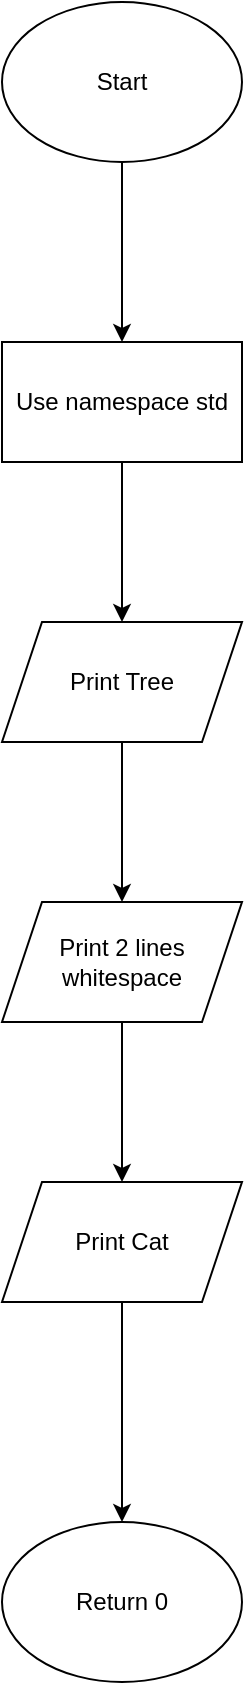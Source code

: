 <mxfile version="23.1.2" type="device">
  <diagram name="Page-1" id="l78l5fjevzqeFhX4px8t">
    <mxGraphModel dx="882" dy="560" grid="1" gridSize="10" guides="1" tooltips="1" connect="1" arrows="1" fold="1" page="1" pageScale="1" pageWidth="850" pageHeight="1100" math="0" shadow="0">
      <root>
        <mxCell id="0" />
        <mxCell id="1" parent="0" />
        <mxCell id="7drsRbpedGrWnZU5sTcZ-15" value="" style="edgeStyle=orthogonalEdgeStyle;rounded=0;orthogonalLoop=1;jettySize=auto;html=1;" edge="1" parent="1" source="7drsRbpedGrWnZU5sTcZ-13" target="7drsRbpedGrWnZU5sTcZ-14">
          <mxGeometry relative="1" as="geometry" />
        </mxCell>
        <mxCell id="7drsRbpedGrWnZU5sTcZ-13" value="Start" style="ellipse;whiteSpace=wrap;html=1;" vertex="1" parent="1">
          <mxGeometry x="80" y="220" width="120" height="80" as="geometry" />
        </mxCell>
        <mxCell id="7drsRbpedGrWnZU5sTcZ-17" value="" style="edgeStyle=orthogonalEdgeStyle;rounded=0;orthogonalLoop=1;jettySize=auto;html=1;" edge="1" parent="1" source="7drsRbpedGrWnZU5sTcZ-14" target="7drsRbpedGrWnZU5sTcZ-16">
          <mxGeometry relative="1" as="geometry" />
        </mxCell>
        <mxCell id="7drsRbpedGrWnZU5sTcZ-14" value="Use namespace std" style="whiteSpace=wrap;html=1;" vertex="1" parent="1">
          <mxGeometry x="80" y="390" width="120" height="60" as="geometry" />
        </mxCell>
        <mxCell id="7drsRbpedGrWnZU5sTcZ-19" value="" style="edgeStyle=orthogonalEdgeStyle;rounded=0;orthogonalLoop=1;jettySize=auto;html=1;" edge="1" parent="1" source="7drsRbpedGrWnZU5sTcZ-16" target="7drsRbpedGrWnZU5sTcZ-18">
          <mxGeometry relative="1" as="geometry" />
        </mxCell>
        <mxCell id="7drsRbpedGrWnZU5sTcZ-16" value="Print Tree" style="shape=parallelogram;perimeter=parallelogramPerimeter;whiteSpace=wrap;html=1;fixedSize=1;" vertex="1" parent="1">
          <mxGeometry x="80" y="530" width="120" height="60" as="geometry" />
        </mxCell>
        <mxCell id="7drsRbpedGrWnZU5sTcZ-21" value="" style="edgeStyle=orthogonalEdgeStyle;rounded=0;orthogonalLoop=1;jettySize=auto;html=1;" edge="1" parent="1" source="7drsRbpedGrWnZU5sTcZ-18" target="7drsRbpedGrWnZU5sTcZ-20">
          <mxGeometry relative="1" as="geometry" />
        </mxCell>
        <mxCell id="7drsRbpedGrWnZU5sTcZ-18" value="Print 2 lines whitespace" style="shape=parallelogram;perimeter=parallelogramPerimeter;whiteSpace=wrap;html=1;fixedSize=1;" vertex="1" parent="1">
          <mxGeometry x="80" y="670" width="120" height="60" as="geometry" />
        </mxCell>
        <mxCell id="7drsRbpedGrWnZU5sTcZ-26" value="" style="edgeStyle=orthogonalEdgeStyle;rounded=0;orthogonalLoop=1;jettySize=auto;html=1;" edge="1" parent="1" source="7drsRbpedGrWnZU5sTcZ-20">
          <mxGeometry relative="1" as="geometry">
            <mxPoint x="140" y="980" as="targetPoint" />
          </mxGeometry>
        </mxCell>
        <mxCell id="7drsRbpedGrWnZU5sTcZ-20" value="Print Cat" style="shape=parallelogram;perimeter=parallelogramPerimeter;whiteSpace=wrap;html=1;fixedSize=1;" vertex="1" parent="1">
          <mxGeometry x="80" y="810" width="120" height="60" as="geometry" />
        </mxCell>
        <mxCell id="7drsRbpedGrWnZU5sTcZ-27" value="Return 0" style="ellipse;whiteSpace=wrap;html=1;" vertex="1" parent="1">
          <mxGeometry x="80" y="980" width="120" height="80" as="geometry" />
        </mxCell>
      </root>
    </mxGraphModel>
  </diagram>
</mxfile>
